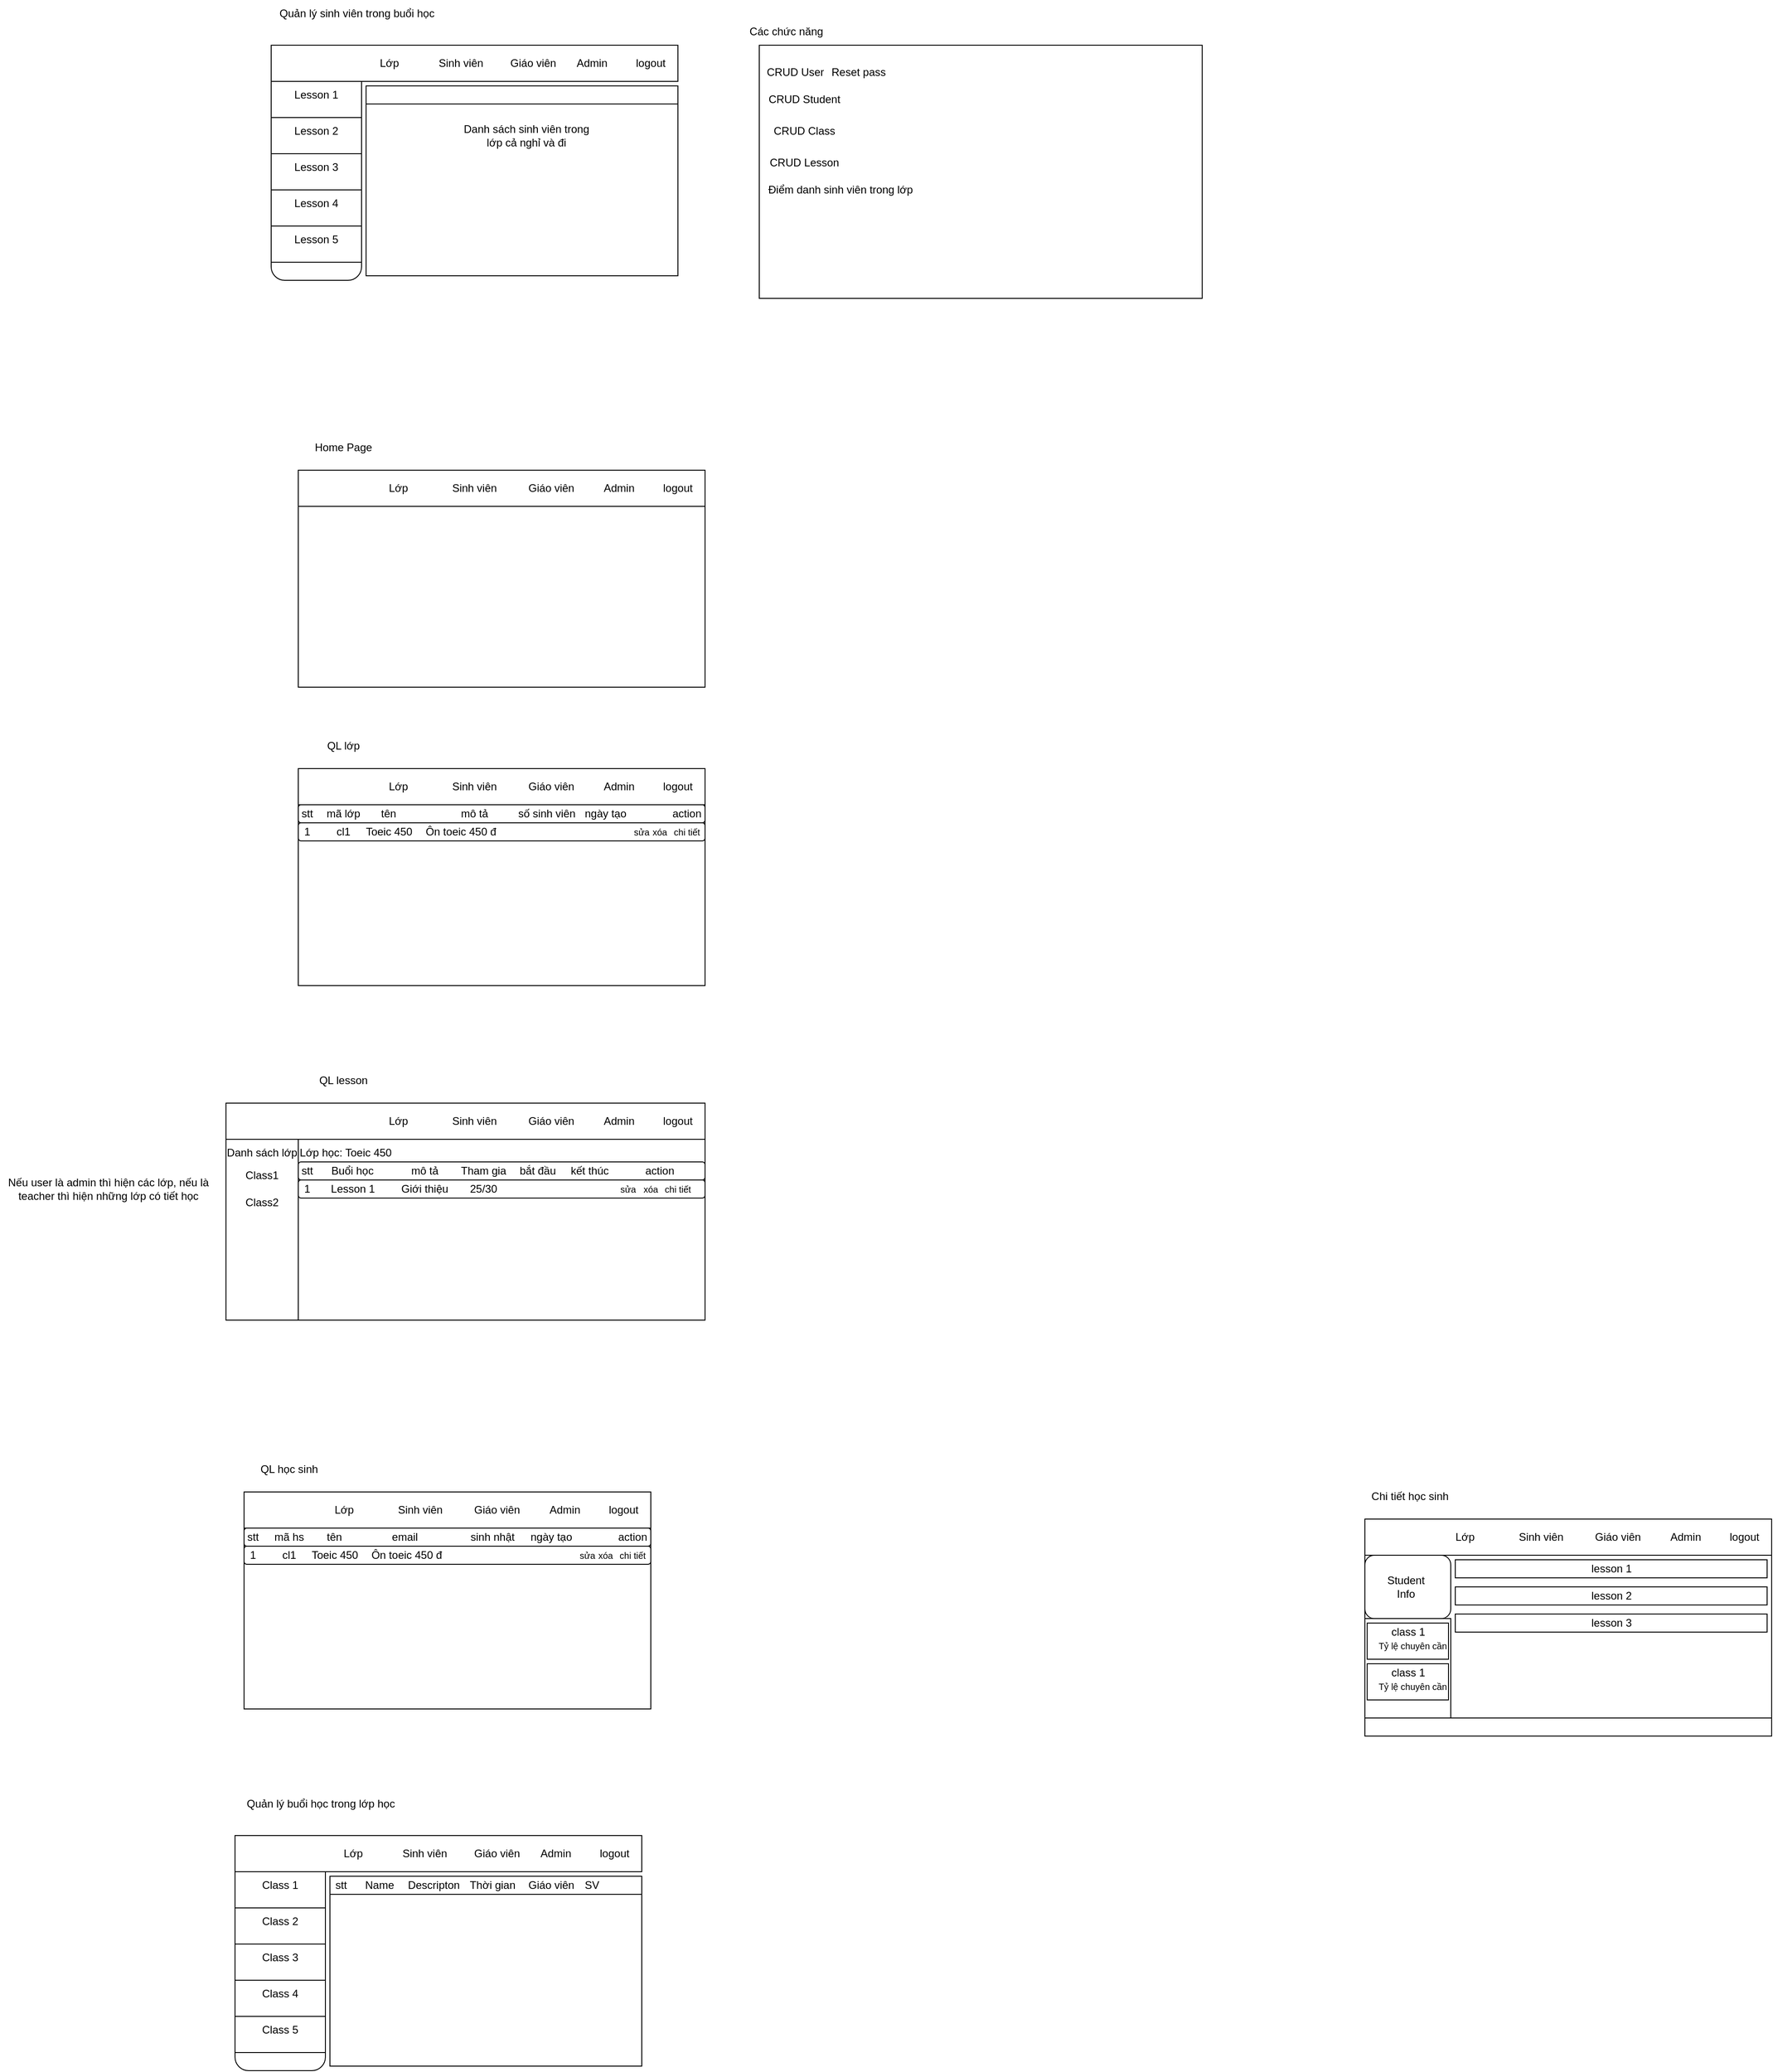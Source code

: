 <mxfile version="22.0.4" type="device">
  <diagram name="Page-1" id="ghZgn5XRrkRaoVNvA-T0">
    <mxGraphModel dx="1970" dy="478" grid="1" gridSize="10" guides="1" tooltips="1" connect="1" arrows="1" fold="1" page="1" pageScale="1" pageWidth="850" pageHeight="1100" math="0" shadow="0">
      <root>
        <mxCell id="0" />
        <mxCell id="1" parent="0" />
        <mxCell id="mz4jA2OTWoElZ2_GqqXK-1" value="" style="rounded=1;whiteSpace=wrap;html=1;" parent="1" vertex="1">
          <mxGeometry x="40" y="120" width="100" height="260" as="geometry" />
        </mxCell>
        <mxCell id="mz4jA2OTWoElZ2_GqqXK-2" value="" style="rounded=0;whiteSpace=wrap;html=1;" parent="1" vertex="1">
          <mxGeometry x="40" y="120" width="450" height="40" as="geometry" />
        </mxCell>
        <mxCell id="mz4jA2OTWoElZ2_GqqXK-4" value="logout" style="text;html=1;strokeColor=none;fillColor=none;align=center;verticalAlign=middle;whiteSpace=wrap;rounded=0;" parent="1" vertex="1">
          <mxGeometry x="430" y="125" width="60" height="30" as="geometry" />
        </mxCell>
        <mxCell id="mz4jA2OTWoElZ2_GqqXK-5" value="Sinh viên" style="text;html=1;strokeColor=none;fillColor=none;align=center;verticalAlign=middle;whiteSpace=wrap;rounded=0;" parent="1" vertex="1">
          <mxGeometry x="220" y="125" width="60" height="30" as="geometry" />
        </mxCell>
        <mxCell id="mz4jA2OTWoElZ2_GqqXK-6" value="Giáo viên" style="text;html=1;strokeColor=none;fillColor=none;align=center;verticalAlign=middle;whiteSpace=wrap;rounded=0;" parent="1" vertex="1">
          <mxGeometry x="300" y="125" width="60" height="30" as="geometry" />
        </mxCell>
        <mxCell id="mz4jA2OTWoElZ2_GqqXK-7" value="Admin" style="text;html=1;strokeColor=none;fillColor=none;align=center;verticalAlign=middle;whiteSpace=wrap;rounded=0;" parent="1" vertex="1">
          <mxGeometry x="365" y="125" width="60" height="30" as="geometry" />
        </mxCell>
        <mxCell id="mz4jA2OTWoElZ2_GqqXK-10" value="Lớp&amp;nbsp;" style="text;html=1;strokeColor=none;fillColor=none;align=center;verticalAlign=middle;whiteSpace=wrap;rounded=0;" parent="1" vertex="1">
          <mxGeometry x="140" y="127.5" width="65" height="25" as="geometry" />
        </mxCell>
        <mxCell id="mz4jA2OTWoElZ2_GqqXK-11" value="" style="rounded=0;whiteSpace=wrap;html=1;" parent="1" vertex="1">
          <mxGeometry x="40" y="160" width="100" height="40" as="geometry" />
        </mxCell>
        <mxCell id="mz4jA2OTWoElZ2_GqqXK-12" value="Lesson 1" style="text;html=1;strokeColor=none;fillColor=none;align=center;verticalAlign=middle;whiteSpace=wrap;rounded=0;" parent="1" vertex="1">
          <mxGeometry x="60" y="160" width="60" height="30" as="geometry" />
        </mxCell>
        <mxCell id="mz4jA2OTWoElZ2_GqqXK-13" value="" style="rounded=0;whiteSpace=wrap;html=1;" parent="1" vertex="1">
          <mxGeometry x="40" y="200" width="100" height="40" as="geometry" />
        </mxCell>
        <mxCell id="mz4jA2OTWoElZ2_GqqXK-14" value="Lesson 2" style="text;html=1;strokeColor=none;fillColor=none;align=center;verticalAlign=middle;whiteSpace=wrap;rounded=0;" parent="1" vertex="1">
          <mxGeometry x="60" y="200" width="60" height="30" as="geometry" />
        </mxCell>
        <mxCell id="mz4jA2OTWoElZ2_GqqXK-15" value="" style="rounded=0;whiteSpace=wrap;html=1;" parent="1" vertex="1">
          <mxGeometry x="40" y="240" width="100" height="40" as="geometry" />
        </mxCell>
        <mxCell id="mz4jA2OTWoElZ2_GqqXK-16" value="Lesson 3" style="text;html=1;strokeColor=none;fillColor=none;align=center;verticalAlign=middle;whiteSpace=wrap;rounded=0;" parent="1" vertex="1">
          <mxGeometry x="60" y="240" width="60" height="30" as="geometry" />
        </mxCell>
        <mxCell id="mz4jA2OTWoElZ2_GqqXK-17" value="" style="rounded=0;whiteSpace=wrap;html=1;" parent="1" vertex="1">
          <mxGeometry x="40" y="280" width="100" height="40" as="geometry" />
        </mxCell>
        <mxCell id="mz4jA2OTWoElZ2_GqqXK-18" value="Lesson 4" style="text;html=1;strokeColor=none;fillColor=none;align=center;verticalAlign=middle;whiteSpace=wrap;rounded=0;" parent="1" vertex="1">
          <mxGeometry x="60" y="280" width="60" height="30" as="geometry" />
        </mxCell>
        <mxCell id="mz4jA2OTWoElZ2_GqqXK-19" value="" style="rounded=0;whiteSpace=wrap;html=1;" parent="1" vertex="1">
          <mxGeometry x="40" y="320" width="100" height="40" as="geometry" />
        </mxCell>
        <mxCell id="mz4jA2OTWoElZ2_GqqXK-20" value="Lesson 5" style="text;html=1;strokeColor=none;fillColor=none;align=center;verticalAlign=middle;whiteSpace=wrap;rounded=0;" parent="1" vertex="1">
          <mxGeometry x="60" y="320" width="60" height="30" as="geometry" />
        </mxCell>
        <mxCell id="mz4jA2OTWoElZ2_GqqXK-22" value="" style="rounded=0;whiteSpace=wrap;html=1;" parent="1" vertex="1">
          <mxGeometry x="70" y="590" width="450" height="40" as="geometry" />
        </mxCell>
        <mxCell id="mz4jA2OTWoElZ2_GqqXK-23" value="logout" style="text;html=1;strokeColor=none;fillColor=none;align=center;verticalAlign=middle;whiteSpace=wrap;rounded=0;" parent="1" vertex="1">
          <mxGeometry x="460" y="595" width="60" height="30" as="geometry" />
        </mxCell>
        <mxCell id="mz4jA2OTWoElZ2_GqqXK-24" value="Sinh viên" style="text;html=1;strokeColor=none;fillColor=none;align=center;verticalAlign=middle;whiteSpace=wrap;rounded=0;" parent="1" vertex="1">
          <mxGeometry x="235" y="595" width="60" height="30" as="geometry" />
        </mxCell>
        <mxCell id="mz4jA2OTWoElZ2_GqqXK-25" value="Giáo viên" style="text;html=1;strokeColor=none;fillColor=none;align=center;verticalAlign=middle;whiteSpace=wrap;rounded=0;" parent="1" vertex="1">
          <mxGeometry x="320" y="595" width="60" height="30" as="geometry" />
        </mxCell>
        <mxCell id="mz4jA2OTWoElZ2_GqqXK-26" value="Admin" style="text;html=1;strokeColor=none;fillColor=none;align=center;verticalAlign=middle;whiteSpace=wrap;rounded=0;" parent="1" vertex="1">
          <mxGeometry x="395" y="595" width="60" height="30" as="geometry" />
        </mxCell>
        <mxCell id="mz4jA2OTWoElZ2_GqqXK-27" value="Lớp&amp;nbsp;" style="text;html=1;strokeColor=none;fillColor=none;align=center;verticalAlign=middle;whiteSpace=wrap;rounded=0;" parent="1" vertex="1">
          <mxGeometry x="150" y="597.5" width="65" height="25" as="geometry" />
        </mxCell>
        <mxCell id="mz4jA2OTWoElZ2_GqqXK-28" value="" style="rounded=0;whiteSpace=wrap;html=1;" parent="1" vertex="1">
          <mxGeometry x="70" y="630" width="450" height="200" as="geometry" />
        </mxCell>
        <mxCell id="mz4jA2OTWoElZ2_GqqXK-38" value="Home Page" style="text;html=1;strokeColor=none;fillColor=none;align=center;verticalAlign=middle;whiteSpace=wrap;rounded=0;" parent="1" vertex="1">
          <mxGeometry x="70" y="550" width="100" height="30" as="geometry" />
        </mxCell>
        <mxCell id="mz4jA2OTWoElZ2_GqqXK-39" value="" style="rounded=0;whiteSpace=wrap;html=1;" parent="1" vertex="1">
          <mxGeometry x="70" y="920" width="450" height="40" as="geometry" />
        </mxCell>
        <mxCell id="mz4jA2OTWoElZ2_GqqXK-40" value="logout" style="text;html=1;strokeColor=none;fillColor=none;align=center;verticalAlign=middle;whiteSpace=wrap;rounded=0;" parent="1" vertex="1">
          <mxGeometry x="460" y="925" width="60" height="30" as="geometry" />
        </mxCell>
        <mxCell id="mz4jA2OTWoElZ2_GqqXK-41" value="Sinh viên" style="text;html=1;strokeColor=none;fillColor=none;align=center;verticalAlign=middle;whiteSpace=wrap;rounded=0;" parent="1" vertex="1">
          <mxGeometry x="235" y="925" width="60" height="30" as="geometry" />
        </mxCell>
        <mxCell id="mz4jA2OTWoElZ2_GqqXK-42" value="Giáo viên" style="text;html=1;strokeColor=none;fillColor=none;align=center;verticalAlign=middle;whiteSpace=wrap;rounded=0;" parent="1" vertex="1">
          <mxGeometry x="320" y="925" width="60" height="30" as="geometry" />
        </mxCell>
        <mxCell id="mz4jA2OTWoElZ2_GqqXK-43" value="Admin" style="text;html=1;strokeColor=none;fillColor=none;align=center;verticalAlign=middle;whiteSpace=wrap;rounded=0;" parent="1" vertex="1">
          <mxGeometry x="395" y="925" width="60" height="30" as="geometry" />
        </mxCell>
        <mxCell id="mz4jA2OTWoElZ2_GqqXK-44" value="Lớp&amp;nbsp;" style="text;html=1;strokeColor=none;fillColor=none;align=center;verticalAlign=middle;whiteSpace=wrap;rounded=0;" parent="1" vertex="1">
          <mxGeometry x="150" y="927.5" width="65" height="25" as="geometry" />
        </mxCell>
        <mxCell id="mz4jA2OTWoElZ2_GqqXK-45" value="" style="rounded=0;whiteSpace=wrap;html=1;" parent="1" vertex="1">
          <mxGeometry x="70" y="960" width="450" height="200" as="geometry" />
        </mxCell>
        <mxCell id="mz4jA2OTWoElZ2_GqqXK-46" value="QL lớp" style="text;html=1;strokeColor=none;fillColor=none;align=center;verticalAlign=middle;whiteSpace=wrap;rounded=0;" parent="1" vertex="1">
          <mxGeometry x="70" y="880" width="100" height="30" as="geometry" />
        </mxCell>
        <mxCell id="mz4jA2OTWoElZ2_GqqXK-47" value="" style="rounded=1;whiteSpace=wrap;html=1;" parent="1" vertex="1">
          <mxGeometry x="70" y="960" width="450" height="20" as="geometry" />
        </mxCell>
        <mxCell id="mz4jA2OTWoElZ2_GqqXK-48" value="stt" style="text;html=1;strokeColor=none;fillColor=none;align=center;verticalAlign=middle;whiteSpace=wrap;rounded=0;" parent="1" vertex="1">
          <mxGeometry x="50" y="955" width="60" height="30" as="geometry" />
        </mxCell>
        <mxCell id="mz4jA2OTWoElZ2_GqqXK-49" value="" style="rounded=1;whiteSpace=wrap;html=1;" parent="1" vertex="1">
          <mxGeometry x="70" y="980" width="450" height="20" as="geometry" />
        </mxCell>
        <mxCell id="mz4jA2OTWoElZ2_GqqXK-50" value="mã lớp" style="text;html=1;strokeColor=none;fillColor=none;align=center;verticalAlign=middle;whiteSpace=wrap;rounded=0;" parent="1" vertex="1">
          <mxGeometry x="90" y="960" width="60" height="20" as="geometry" />
        </mxCell>
        <mxCell id="mz4jA2OTWoElZ2_GqqXK-51" value="tên" style="text;html=1;strokeColor=none;fillColor=none;align=center;verticalAlign=middle;whiteSpace=wrap;rounded=0;" parent="1" vertex="1">
          <mxGeometry x="140" y="960" width="60" height="20" as="geometry" />
        </mxCell>
        <mxCell id="mz4jA2OTWoElZ2_GqqXK-52" value="mô tả" style="text;html=1;strokeColor=none;fillColor=none;align=center;verticalAlign=middle;whiteSpace=wrap;rounded=0;" parent="1" vertex="1">
          <mxGeometry x="235" y="960" width="60" height="20" as="geometry" />
        </mxCell>
        <mxCell id="mz4jA2OTWoElZ2_GqqXK-53" value="số sinh viên" style="text;html=1;strokeColor=none;fillColor=none;align=center;verticalAlign=middle;whiteSpace=wrap;rounded=0;" parent="1" vertex="1">
          <mxGeometry x="310" y="960" width="70" height="20" as="geometry" />
        </mxCell>
        <mxCell id="mz4jA2OTWoElZ2_GqqXK-54" value="ngày tạo" style="text;html=1;strokeColor=none;fillColor=none;align=center;verticalAlign=middle;whiteSpace=wrap;rounded=0;" parent="1" vertex="1">
          <mxGeometry x="380" y="960" width="60" height="20" as="geometry" />
        </mxCell>
        <mxCell id="mz4jA2OTWoElZ2_GqqXK-55" value="action" style="text;html=1;strokeColor=none;fillColor=none;align=center;verticalAlign=middle;whiteSpace=wrap;rounded=0;" parent="1" vertex="1">
          <mxGeometry x="470" y="960" width="60" height="20" as="geometry" />
        </mxCell>
        <mxCell id="mz4jA2OTWoElZ2_GqqXK-56" value="1" style="text;html=1;strokeColor=none;fillColor=none;align=center;verticalAlign=middle;whiteSpace=wrap;rounded=0;" parent="1" vertex="1">
          <mxGeometry x="60" y="980" width="40" height="20" as="geometry" />
        </mxCell>
        <mxCell id="mz4jA2OTWoElZ2_GqqXK-57" value="cl1" style="text;html=1;strokeColor=none;fillColor=none;align=center;verticalAlign=middle;whiteSpace=wrap;rounded=0;" parent="1" vertex="1">
          <mxGeometry x="90" y="975" width="60" height="30" as="geometry" />
        </mxCell>
        <mxCell id="mz4jA2OTWoElZ2_GqqXK-58" value="Toeic 450" style="text;html=1;strokeColor=none;fillColor=none;align=center;verticalAlign=middle;whiteSpace=wrap;rounded=0;" parent="1" vertex="1">
          <mxGeometry x="142.5" y="977.5" width="55" height="25" as="geometry" />
        </mxCell>
        <mxCell id="mz4jA2OTWoElZ2_GqqXK-59" value="Ôn toeic 450 đ" style="text;html=1;strokeColor=none;fillColor=none;align=center;verticalAlign=middle;whiteSpace=wrap;rounded=0;" parent="1" vertex="1">
          <mxGeometry x="170" y="975" width="160" height="30" as="geometry" />
        </mxCell>
        <mxCell id="mz4jA2OTWoElZ2_GqqXK-60" value="&lt;font style=&quot;font-size: 10px;&quot;&gt;sửa&lt;/font&gt;" style="text;html=1;strokeColor=none;fillColor=none;align=center;verticalAlign=middle;whiteSpace=wrap;rounded=0;" parent="1" vertex="1">
          <mxGeometry x="420" y="980" width="60" height="20" as="geometry" />
        </mxCell>
        <mxCell id="mz4jA2OTWoElZ2_GqqXK-63" value="&lt;font style=&quot;font-size: 10px;&quot;&gt;xóa&lt;/font&gt;" style="text;html=1;strokeColor=none;fillColor=none;align=center;verticalAlign=middle;whiteSpace=wrap;rounded=0;" parent="1" vertex="1">
          <mxGeometry x="440" y="980" width="60" height="20" as="geometry" />
        </mxCell>
        <mxCell id="mz4jA2OTWoElZ2_GqqXK-64" value="&lt;font style=&quot;font-size: 10px;&quot;&gt;chi tiết&lt;/font&gt;" style="text;html=1;strokeColor=none;fillColor=none;align=center;verticalAlign=middle;whiteSpace=wrap;rounded=0;" parent="1" vertex="1">
          <mxGeometry x="470" y="980" width="60" height="20" as="geometry" />
        </mxCell>
        <mxCell id="mz4jA2OTWoElZ2_GqqXK-67" value="" style="rounded=0;whiteSpace=wrap;html=1;" parent="1" vertex="1">
          <mxGeometry x="580" y="120" width="490" height="280" as="geometry" />
        </mxCell>
        <mxCell id="mz4jA2OTWoElZ2_GqqXK-68" value="Các chức năng" style="text;html=1;strokeColor=none;fillColor=none;align=center;verticalAlign=middle;whiteSpace=wrap;rounded=0;" parent="1" vertex="1">
          <mxGeometry x="560" y="90" width="100" height="30" as="geometry" />
        </mxCell>
        <mxCell id="mz4jA2OTWoElZ2_GqqXK-69" value="CRUD User" style="text;html=1;strokeColor=none;fillColor=none;align=center;verticalAlign=middle;whiteSpace=wrap;rounded=0;" parent="1" vertex="1">
          <mxGeometry x="570" y="135" width="100" height="30" as="geometry" />
        </mxCell>
        <mxCell id="mz4jA2OTWoElZ2_GqqXK-70" value="Reset pass" style="text;html=1;strokeColor=none;fillColor=none;align=center;verticalAlign=middle;whiteSpace=wrap;rounded=0;" parent="1" vertex="1">
          <mxGeometry x="640" y="135" width="100" height="30" as="geometry" />
        </mxCell>
        <mxCell id="mz4jA2OTWoElZ2_GqqXK-71" value="CRUD Class" style="text;html=1;strokeColor=none;fillColor=none;align=center;verticalAlign=middle;whiteSpace=wrap;rounded=0;" parent="1" vertex="1">
          <mxGeometry x="580" y="200" width="100" height="30" as="geometry" />
        </mxCell>
        <mxCell id="mz4jA2OTWoElZ2_GqqXK-72" value="CRUD Lesson" style="text;html=1;strokeColor=none;fillColor=none;align=center;verticalAlign=middle;whiteSpace=wrap;rounded=0;" parent="1" vertex="1">
          <mxGeometry x="580" y="235" width="100" height="30" as="geometry" />
        </mxCell>
        <mxCell id="mz4jA2OTWoElZ2_GqqXK-73" value="CRUD Student" style="text;html=1;strokeColor=none;fillColor=none;align=center;verticalAlign=middle;whiteSpace=wrap;rounded=0;" parent="1" vertex="1">
          <mxGeometry x="580" y="165" width="100" height="30" as="geometry" />
        </mxCell>
        <mxCell id="mz4jA2OTWoElZ2_GqqXK-74" value="Điểm danh sinh viên trong lớp" style="text;html=1;strokeColor=none;fillColor=none;align=center;verticalAlign=middle;whiteSpace=wrap;rounded=0;" parent="1" vertex="1">
          <mxGeometry x="580" y="265" width="180" height="30" as="geometry" />
        </mxCell>
        <mxCell id="mz4jA2OTWoElZ2_GqqXK-76" value="" style="rounded=0;whiteSpace=wrap;html=1;" parent="1" vertex="1">
          <mxGeometry x="-10" y="1290" width="530" height="40" as="geometry" />
        </mxCell>
        <mxCell id="mz4jA2OTWoElZ2_GqqXK-77" value="logout" style="text;html=1;strokeColor=none;fillColor=none;align=center;verticalAlign=middle;whiteSpace=wrap;rounded=0;" parent="1" vertex="1">
          <mxGeometry x="460" y="1295" width="60" height="30" as="geometry" />
        </mxCell>
        <mxCell id="mz4jA2OTWoElZ2_GqqXK-78" value="Sinh viên" style="text;html=1;strokeColor=none;fillColor=none;align=center;verticalAlign=middle;whiteSpace=wrap;rounded=0;" parent="1" vertex="1">
          <mxGeometry x="235" y="1295" width="60" height="30" as="geometry" />
        </mxCell>
        <mxCell id="mz4jA2OTWoElZ2_GqqXK-79" value="Giáo viên" style="text;html=1;strokeColor=none;fillColor=none;align=center;verticalAlign=middle;whiteSpace=wrap;rounded=0;" parent="1" vertex="1">
          <mxGeometry x="320" y="1295" width="60" height="30" as="geometry" />
        </mxCell>
        <mxCell id="mz4jA2OTWoElZ2_GqqXK-80" value="Admin" style="text;html=1;strokeColor=none;fillColor=none;align=center;verticalAlign=middle;whiteSpace=wrap;rounded=0;" parent="1" vertex="1">
          <mxGeometry x="395" y="1295" width="60" height="30" as="geometry" />
        </mxCell>
        <mxCell id="mz4jA2OTWoElZ2_GqqXK-81" value="Lớp&amp;nbsp;" style="text;html=1;strokeColor=none;fillColor=none;align=center;verticalAlign=middle;whiteSpace=wrap;rounded=0;" parent="1" vertex="1">
          <mxGeometry x="150" y="1297.5" width="65" height="25" as="geometry" />
        </mxCell>
        <mxCell id="mz4jA2OTWoElZ2_GqqXK-82" value="" style="rounded=0;whiteSpace=wrap;html=1;" parent="1" vertex="1">
          <mxGeometry x="70" y="1330" width="450" height="200" as="geometry" />
        </mxCell>
        <mxCell id="mz4jA2OTWoElZ2_GqqXK-83" value="QL lesson" style="text;html=1;strokeColor=none;fillColor=none;align=center;verticalAlign=middle;whiteSpace=wrap;rounded=0;" parent="1" vertex="1">
          <mxGeometry x="70" y="1250" width="100" height="30" as="geometry" />
        </mxCell>
        <mxCell id="mz4jA2OTWoElZ2_GqqXK-84" value="" style="rounded=1;whiteSpace=wrap;html=1;" parent="1" vertex="1">
          <mxGeometry x="70" y="1355" width="450" height="20" as="geometry" />
        </mxCell>
        <mxCell id="mz4jA2OTWoElZ2_GqqXK-85" value="stt" style="text;html=1;strokeColor=none;fillColor=none;align=center;verticalAlign=middle;whiteSpace=wrap;rounded=0;" parent="1" vertex="1">
          <mxGeometry x="50" y="1350" width="60" height="30" as="geometry" />
        </mxCell>
        <mxCell id="mz4jA2OTWoElZ2_GqqXK-86" value="" style="rounded=1;whiteSpace=wrap;html=1;" parent="1" vertex="1">
          <mxGeometry x="70" y="1375" width="450" height="20" as="geometry" />
        </mxCell>
        <mxCell id="mz4jA2OTWoElZ2_GqqXK-88" value="Buổi học" style="text;html=1;strokeColor=none;fillColor=none;align=center;verticalAlign=middle;whiteSpace=wrap;rounded=0;" parent="1" vertex="1">
          <mxGeometry x="100" y="1355" width="60" height="20" as="geometry" />
        </mxCell>
        <mxCell id="mz4jA2OTWoElZ2_GqqXK-89" value="mô tả" style="text;html=1;strokeColor=none;fillColor=none;align=center;verticalAlign=middle;whiteSpace=wrap;rounded=0;" parent="1" vertex="1">
          <mxGeometry x="180" y="1355" width="60" height="20" as="geometry" />
        </mxCell>
        <mxCell id="mz4jA2OTWoElZ2_GqqXK-90" value="Tham gia" style="text;html=1;strokeColor=none;fillColor=none;align=center;verticalAlign=middle;whiteSpace=wrap;rounded=0;" parent="1" vertex="1">
          <mxGeometry x="240" y="1355" width="70" height="20" as="geometry" />
        </mxCell>
        <mxCell id="mz4jA2OTWoElZ2_GqqXK-91" value="bắt đầu" style="text;html=1;strokeColor=none;fillColor=none;align=center;verticalAlign=middle;whiteSpace=wrap;rounded=0;" parent="1" vertex="1">
          <mxGeometry x="305" y="1355" width="60" height="20" as="geometry" />
        </mxCell>
        <mxCell id="mz4jA2OTWoElZ2_GqqXK-92" value="action" style="text;html=1;strokeColor=none;fillColor=none;align=center;verticalAlign=middle;whiteSpace=wrap;rounded=0;" parent="1" vertex="1">
          <mxGeometry x="440" y="1355" width="60" height="20" as="geometry" />
        </mxCell>
        <mxCell id="mz4jA2OTWoElZ2_GqqXK-93" value="1" style="text;html=1;strokeColor=none;fillColor=none;align=center;verticalAlign=middle;whiteSpace=wrap;rounded=0;" parent="1" vertex="1">
          <mxGeometry x="60" y="1375" width="40" height="20" as="geometry" />
        </mxCell>
        <mxCell id="mz4jA2OTWoElZ2_GqqXK-95" value="Lesson 1" style="text;html=1;strokeColor=none;fillColor=none;align=center;verticalAlign=middle;whiteSpace=wrap;rounded=0;" parent="1" vertex="1">
          <mxGeometry x="102.5" y="1372.5" width="55" height="25" as="geometry" />
        </mxCell>
        <mxCell id="mz4jA2OTWoElZ2_GqqXK-96" value="Giới thiệu" style="text;html=1;strokeColor=none;fillColor=none;align=center;verticalAlign=middle;whiteSpace=wrap;rounded=0;" parent="1" vertex="1">
          <mxGeometry x="130" y="1370" width="160" height="30" as="geometry" />
        </mxCell>
        <mxCell id="mz4jA2OTWoElZ2_GqqXK-97" value="&lt;font style=&quot;font-size: 10px;&quot;&gt;sửa&lt;/font&gt;" style="text;html=1;strokeColor=none;fillColor=none;align=center;verticalAlign=middle;whiteSpace=wrap;rounded=0;" parent="1" vertex="1">
          <mxGeometry x="420" y="1375" width="30" height="20" as="geometry" />
        </mxCell>
        <mxCell id="mz4jA2OTWoElZ2_GqqXK-98" value="&lt;font style=&quot;font-size: 10px;&quot;&gt;xóa&lt;/font&gt;" style="text;html=1;strokeColor=none;fillColor=none;align=center;verticalAlign=middle;whiteSpace=wrap;rounded=0;" parent="1" vertex="1">
          <mxGeometry x="450" y="1375" width="20" height="20" as="geometry" />
        </mxCell>
        <mxCell id="mz4jA2OTWoElZ2_GqqXK-99" value="&lt;font style=&quot;font-size: 10px;&quot;&gt;chi tiết&lt;/font&gt;" style="text;html=1;strokeColor=none;fillColor=none;align=center;verticalAlign=middle;whiteSpace=wrap;rounded=0;" parent="1" vertex="1">
          <mxGeometry x="470" y="1375" width="40" height="20" as="geometry" />
        </mxCell>
        <mxCell id="mz4jA2OTWoElZ2_GqqXK-100" value="Lớp học: Toeic 450" style="text;html=1;strokeColor=none;fillColor=none;align=center;verticalAlign=middle;whiteSpace=wrap;rounded=0;" parent="1" vertex="1">
          <mxGeometry x="70" y="1330" width="105" height="30" as="geometry" />
        </mxCell>
        <mxCell id="mz4jA2OTWoElZ2_GqqXK-101" value="25/30" style="text;html=1;strokeColor=none;fillColor=none;align=center;verticalAlign=middle;whiteSpace=wrap;rounded=0;" parent="1" vertex="1">
          <mxGeometry x="245" y="1370" width="60" height="30" as="geometry" />
        </mxCell>
        <mxCell id="mz4jA2OTWoElZ2_GqqXK-102" value="kết thúc" style="text;html=1;strokeColor=none;fillColor=none;align=center;verticalAlign=middle;whiteSpace=wrap;rounded=0;" parent="1" vertex="1">
          <mxGeometry x="370" y="1355" width="45" height="20" as="geometry" />
        </mxCell>
        <mxCell id="mz4jA2OTWoElZ2_GqqXK-104" value="" style="rounded=0;whiteSpace=wrap;html=1;" parent="1" vertex="1">
          <mxGeometry x="-10" y="1330" width="80" height="200" as="geometry" />
        </mxCell>
        <mxCell id="mz4jA2OTWoElZ2_GqqXK-105" value="Danh sách lớp" style="text;html=1;strokeColor=none;fillColor=none;align=center;verticalAlign=middle;whiteSpace=wrap;rounded=0;" parent="1" vertex="1">
          <mxGeometry x="-10" y="1330" width="80" height="30" as="geometry" />
        </mxCell>
        <mxCell id="mz4jA2OTWoElZ2_GqqXK-106" value="Nếu user là admin thì hiện các lớp, nếu là teacher thì hiện những lớp có tiết học" style="text;html=1;strokeColor=none;fillColor=none;align=center;verticalAlign=middle;whiteSpace=wrap;rounded=0;" parent="1" vertex="1">
          <mxGeometry x="-260" y="1305" width="240" height="160" as="geometry" />
        </mxCell>
        <mxCell id="mz4jA2OTWoElZ2_GqqXK-107" value="Class1" style="text;html=1;strokeColor=none;fillColor=none;align=center;verticalAlign=middle;whiteSpace=wrap;rounded=0;" parent="1" vertex="1">
          <mxGeometry y="1355" width="60" height="30" as="geometry" />
        </mxCell>
        <mxCell id="mz4jA2OTWoElZ2_GqqXK-108" value="Class2" style="text;html=1;strokeColor=none;fillColor=none;align=center;verticalAlign=middle;whiteSpace=wrap;rounded=0;" parent="1" vertex="1">
          <mxGeometry y="1385" width="60" height="30" as="geometry" />
        </mxCell>
        <mxCell id="mz4jA2OTWoElZ2_GqqXK-110" value="" style="rounded=0;whiteSpace=wrap;html=1;" parent="1" vertex="1">
          <mxGeometry x="10" y="1720" width="450" height="40" as="geometry" />
        </mxCell>
        <mxCell id="mz4jA2OTWoElZ2_GqqXK-111" value="logout" style="text;html=1;strokeColor=none;fillColor=none;align=center;verticalAlign=middle;whiteSpace=wrap;rounded=0;" parent="1" vertex="1">
          <mxGeometry x="400" y="1725" width="60" height="30" as="geometry" />
        </mxCell>
        <mxCell id="mz4jA2OTWoElZ2_GqqXK-112" value="Sinh viên" style="text;html=1;strokeColor=none;fillColor=none;align=center;verticalAlign=middle;whiteSpace=wrap;rounded=0;" parent="1" vertex="1">
          <mxGeometry x="175" y="1725" width="60" height="30" as="geometry" />
        </mxCell>
        <mxCell id="mz4jA2OTWoElZ2_GqqXK-113" value="Giáo viên" style="text;html=1;strokeColor=none;fillColor=none;align=center;verticalAlign=middle;whiteSpace=wrap;rounded=0;" parent="1" vertex="1">
          <mxGeometry x="260" y="1725" width="60" height="30" as="geometry" />
        </mxCell>
        <mxCell id="mz4jA2OTWoElZ2_GqqXK-114" value="Admin" style="text;html=1;strokeColor=none;fillColor=none;align=center;verticalAlign=middle;whiteSpace=wrap;rounded=0;" parent="1" vertex="1">
          <mxGeometry x="335" y="1725" width="60" height="30" as="geometry" />
        </mxCell>
        <mxCell id="mz4jA2OTWoElZ2_GqqXK-115" value="Lớp&amp;nbsp;" style="text;html=1;strokeColor=none;fillColor=none;align=center;verticalAlign=middle;whiteSpace=wrap;rounded=0;" parent="1" vertex="1">
          <mxGeometry x="90" y="1727.5" width="65" height="25" as="geometry" />
        </mxCell>
        <mxCell id="mz4jA2OTWoElZ2_GqqXK-116" value="" style="rounded=0;whiteSpace=wrap;html=1;" parent="1" vertex="1">
          <mxGeometry x="10" y="1760" width="450" height="200" as="geometry" />
        </mxCell>
        <mxCell id="mz4jA2OTWoElZ2_GqqXK-117" value="QL học sinh" style="text;html=1;strokeColor=none;fillColor=none;align=center;verticalAlign=middle;whiteSpace=wrap;rounded=0;" parent="1" vertex="1">
          <mxGeometry x="10" y="1680" width="100" height="30" as="geometry" />
        </mxCell>
        <mxCell id="mz4jA2OTWoElZ2_GqqXK-118" value="" style="rounded=1;whiteSpace=wrap;html=1;" parent="1" vertex="1">
          <mxGeometry x="10" y="1760" width="450" height="20" as="geometry" />
        </mxCell>
        <mxCell id="mz4jA2OTWoElZ2_GqqXK-119" value="stt" style="text;html=1;strokeColor=none;fillColor=none;align=center;verticalAlign=middle;whiteSpace=wrap;rounded=0;" parent="1" vertex="1">
          <mxGeometry x="-10" y="1755" width="60" height="30" as="geometry" />
        </mxCell>
        <mxCell id="mz4jA2OTWoElZ2_GqqXK-120" value="" style="rounded=1;whiteSpace=wrap;html=1;" parent="1" vertex="1">
          <mxGeometry x="10" y="1780" width="450" height="20" as="geometry" />
        </mxCell>
        <mxCell id="mz4jA2OTWoElZ2_GqqXK-121" value="mã hs" style="text;html=1;strokeColor=none;fillColor=none;align=center;verticalAlign=middle;whiteSpace=wrap;rounded=0;" parent="1" vertex="1">
          <mxGeometry x="30" y="1760" width="60" height="20" as="geometry" />
        </mxCell>
        <mxCell id="mz4jA2OTWoElZ2_GqqXK-122" value="tên" style="text;html=1;strokeColor=none;fillColor=none;align=center;verticalAlign=middle;whiteSpace=wrap;rounded=0;" parent="1" vertex="1">
          <mxGeometry x="80" y="1760" width="60" height="20" as="geometry" />
        </mxCell>
        <mxCell id="mz4jA2OTWoElZ2_GqqXK-123" value="email" style="text;html=1;strokeColor=none;fillColor=none;align=center;verticalAlign=middle;whiteSpace=wrap;rounded=0;" parent="1" vertex="1">
          <mxGeometry x="157.5" y="1760" width="60" height="20" as="geometry" />
        </mxCell>
        <mxCell id="mz4jA2OTWoElZ2_GqqXK-124" value="sinh nhật" style="text;html=1;strokeColor=none;fillColor=none;align=center;verticalAlign=middle;whiteSpace=wrap;rounded=0;" parent="1" vertex="1">
          <mxGeometry x="250" y="1760" width="70" height="20" as="geometry" />
        </mxCell>
        <mxCell id="mz4jA2OTWoElZ2_GqqXK-125" value="ngày tạo" style="text;html=1;strokeColor=none;fillColor=none;align=center;verticalAlign=middle;whiteSpace=wrap;rounded=0;" parent="1" vertex="1">
          <mxGeometry x="320" y="1760" width="60" height="20" as="geometry" />
        </mxCell>
        <mxCell id="mz4jA2OTWoElZ2_GqqXK-126" value="action" style="text;html=1;strokeColor=none;fillColor=none;align=center;verticalAlign=middle;whiteSpace=wrap;rounded=0;" parent="1" vertex="1">
          <mxGeometry x="410" y="1760" width="60" height="20" as="geometry" />
        </mxCell>
        <mxCell id="mz4jA2OTWoElZ2_GqqXK-127" value="1" style="text;html=1;strokeColor=none;fillColor=none;align=center;verticalAlign=middle;whiteSpace=wrap;rounded=0;" parent="1" vertex="1">
          <mxGeometry y="1780" width="40" height="20" as="geometry" />
        </mxCell>
        <mxCell id="mz4jA2OTWoElZ2_GqqXK-128" value="cl1" style="text;html=1;strokeColor=none;fillColor=none;align=center;verticalAlign=middle;whiteSpace=wrap;rounded=0;" parent="1" vertex="1">
          <mxGeometry x="30" y="1775" width="60" height="30" as="geometry" />
        </mxCell>
        <mxCell id="mz4jA2OTWoElZ2_GqqXK-129" value="Toeic 450" style="text;html=1;strokeColor=none;fillColor=none;align=center;verticalAlign=middle;whiteSpace=wrap;rounded=0;" parent="1" vertex="1">
          <mxGeometry x="82.5" y="1777.5" width="55" height="25" as="geometry" />
        </mxCell>
        <mxCell id="mz4jA2OTWoElZ2_GqqXK-130" value="Ôn toeic 450 đ" style="text;html=1;strokeColor=none;fillColor=none;align=center;verticalAlign=middle;whiteSpace=wrap;rounded=0;" parent="1" vertex="1">
          <mxGeometry x="110" y="1775" width="160" height="30" as="geometry" />
        </mxCell>
        <mxCell id="mz4jA2OTWoElZ2_GqqXK-131" value="&lt;font style=&quot;font-size: 10px;&quot;&gt;sửa&lt;/font&gt;" style="text;html=1;strokeColor=none;fillColor=none;align=center;verticalAlign=middle;whiteSpace=wrap;rounded=0;" parent="1" vertex="1">
          <mxGeometry x="360" y="1780" width="60" height="20" as="geometry" />
        </mxCell>
        <mxCell id="mz4jA2OTWoElZ2_GqqXK-132" value="&lt;font style=&quot;font-size: 10px;&quot;&gt;xóa&lt;/font&gt;" style="text;html=1;strokeColor=none;fillColor=none;align=center;verticalAlign=middle;whiteSpace=wrap;rounded=0;" parent="1" vertex="1">
          <mxGeometry x="380" y="1780" width="60" height="20" as="geometry" />
        </mxCell>
        <mxCell id="mz4jA2OTWoElZ2_GqqXK-133" value="&lt;font style=&quot;font-size: 10px;&quot;&gt;chi tiết&lt;/font&gt;" style="text;html=1;strokeColor=none;fillColor=none;align=center;verticalAlign=middle;whiteSpace=wrap;rounded=0;" parent="1" vertex="1">
          <mxGeometry x="410" y="1780" width="60" height="20" as="geometry" />
        </mxCell>
        <mxCell id="3W-XI9LaoO7kuejRb-53-2" value="" style="rounded=0;whiteSpace=wrap;html=1;" parent="1" vertex="1">
          <mxGeometry x="1250" y="1750" width="450" height="40" as="geometry" />
        </mxCell>
        <mxCell id="3W-XI9LaoO7kuejRb-53-3" value="logout" style="text;html=1;strokeColor=none;fillColor=none;align=center;verticalAlign=middle;whiteSpace=wrap;rounded=0;" parent="1" vertex="1">
          <mxGeometry x="1640" y="1755" width="60" height="30" as="geometry" />
        </mxCell>
        <mxCell id="3W-XI9LaoO7kuejRb-53-4" value="Sinh viên" style="text;html=1;strokeColor=none;fillColor=none;align=center;verticalAlign=middle;whiteSpace=wrap;rounded=0;" parent="1" vertex="1">
          <mxGeometry x="1415" y="1755" width="60" height="30" as="geometry" />
        </mxCell>
        <mxCell id="3W-XI9LaoO7kuejRb-53-5" value="Giáo viên" style="text;html=1;strokeColor=none;fillColor=none;align=center;verticalAlign=middle;whiteSpace=wrap;rounded=0;" parent="1" vertex="1">
          <mxGeometry x="1500" y="1755" width="60" height="30" as="geometry" />
        </mxCell>
        <mxCell id="3W-XI9LaoO7kuejRb-53-6" value="Admin" style="text;html=1;strokeColor=none;fillColor=none;align=center;verticalAlign=middle;whiteSpace=wrap;rounded=0;" parent="1" vertex="1">
          <mxGeometry x="1575" y="1755" width="60" height="30" as="geometry" />
        </mxCell>
        <mxCell id="3W-XI9LaoO7kuejRb-53-7" value="Lớp&amp;nbsp;" style="text;html=1;strokeColor=none;fillColor=none;align=center;verticalAlign=middle;whiteSpace=wrap;rounded=0;" parent="1" vertex="1">
          <mxGeometry x="1330" y="1757.5" width="65" height="25" as="geometry" />
        </mxCell>
        <mxCell id="3W-XI9LaoO7kuejRb-53-8" value="" style="rounded=0;whiteSpace=wrap;html=1;" parent="1" vertex="1">
          <mxGeometry x="1250" y="1790" width="450" height="200" as="geometry" />
        </mxCell>
        <mxCell id="3W-XI9LaoO7kuejRb-53-9" value="Chi tiết học sinh" style="text;html=1;strokeColor=none;fillColor=none;align=center;verticalAlign=middle;whiteSpace=wrap;rounded=0;" parent="1" vertex="1">
          <mxGeometry x="1250" y="1710" width="100" height="30" as="geometry" />
        </mxCell>
        <mxCell id="3W-XI9LaoO7kuejRb-53-10" value="" style="rounded=1;whiteSpace=wrap;html=1;" parent="1" vertex="1">
          <mxGeometry x="1250" y="1790" width="95" height="70" as="geometry" />
        </mxCell>
        <mxCell id="3W-XI9LaoO7kuejRb-53-26" value="" style="rounded=0;whiteSpace=wrap;html=1;" parent="1" vertex="1">
          <mxGeometry x="1250" y="1970" width="450" height="20" as="geometry" />
        </mxCell>
        <mxCell id="3W-XI9LaoO7kuejRb-53-27" value="Student&lt;br&gt;Info" style="text;html=1;strokeColor=none;fillColor=none;align=center;verticalAlign=middle;whiteSpace=wrap;rounded=0;" parent="1" vertex="1">
          <mxGeometry x="1258.75" y="1810" width="72.5" height="30" as="geometry" />
        </mxCell>
        <mxCell id="3W-XI9LaoO7kuejRb-53-28" value="" style="rounded=0;whiteSpace=wrap;html=1;" parent="1" vertex="1">
          <mxGeometry x="1250" y="1860" width="95" height="110" as="geometry" />
        </mxCell>
        <mxCell id="3W-XI9LaoO7kuejRb-53-33" value="" style="rounded=0;whiteSpace=wrap;html=1;" parent="1" vertex="1">
          <mxGeometry x="1350" y="1825" width="345" height="20" as="geometry" />
        </mxCell>
        <mxCell id="3W-XI9LaoO7kuejRb-53-34" value="lesson 2" style="text;html=1;strokeColor=none;fillColor=none;align=center;verticalAlign=middle;whiteSpace=wrap;rounded=0;" parent="1" vertex="1">
          <mxGeometry x="1492.5" y="1820" width="60" height="30" as="geometry" />
        </mxCell>
        <mxCell id="3W-XI9LaoO7kuejRb-53-40" value="" style="rounded=0;whiteSpace=wrap;html=1;" parent="1" vertex="1">
          <mxGeometry x="1350" y="1795" width="345" height="20" as="geometry" />
        </mxCell>
        <mxCell id="3W-XI9LaoO7kuejRb-53-41" value="lesson 1" style="text;html=1;strokeColor=none;fillColor=none;align=center;verticalAlign=middle;whiteSpace=wrap;rounded=0;" parent="1" vertex="1">
          <mxGeometry x="1492.5" y="1790" width="60" height="30" as="geometry" />
        </mxCell>
        <mxCell id="3W-XI9LaoO7kuejRb-53-42" value="" style="rounded=0;whiteSpace=wrap;html=1;" parent="1" vertex="1">
          <mxGeometry x="1350" y="1855" width="345" height="20" as="geometry" />
        </mxCell>
        <mxCell id="3W-XI9LaoO7kuejRb-53-43" value="lesson 3" style="text;html=1;strokeColor=none;fillColor=none;align=center;verticalAlign=middle;whiteSpace=wrap;rounded=0;" parent="1" vertex="1">
          <mxGeometry x="1492.5" y="1850" width="60" height="30" as="geometry" />
        </mxCell>
        <mxCell id="3W-XI9LaoO7kuejRb-53-48" value="" style="rounded=0;whiteSpace=wrap;html=1;" parent="1" vertex="1">
          <mxGeometry x="1252.5" y="1865" width="90" height="40" as="geometry" />
        </mxCell>
        <mxCell id="3W-XI9LaoO7kuejRb-53-49" value="class 1" style="text;html=1;strokeColor=none;fillColor=none;align=center;verticalAlign=middle;whiteSpace=wrap;rounded=0;" parent="1" vertex="1">
          <mxGeometry x="1267.5" y="1860" width="60" height="30" as="geometry" />
        </mxCell>
        <mxCell id="3W-XI9LaoO7kuejRb-53-50" value="&lt;font style=&quot;font-size: 10px;&quot;&gt;Tỷ lệ chuyên cần&lt;/font&gt;" style="text;html=1;strokeColor=none;fillColor=none;align=center;verticalAlign=middle;whiteSpace=wrap;rounded=0;" parent="1" vertex="1">
          <mxGeometry x="1257.5" y="1875" width="90" height="30" as="geometry" />
        </mxCell>
        <mxCell id="3W-XI9LaoO7kuejRb-53-51" value="" style="rounded=0;whiteSpace=wrap;html=1;" parent="1" vertex="1">
          <mxGeometry x="1252.5" y="1910" width="90" height="40" as="geometry" />
        </mxCell>
        <mxCell id="3W-XI9LaoO7kuejRb-53-52" value="class 1" style="text;html=1;strokeColor=none;fillColor=none;align=center;verticalAlign=middle;whiteSpace=wrap;rounded=0;" parent="1" vertex="1">
          <mxGeometry x="1267.5" y="1905" width="60" height="30" as="geometry" />
        </mxCell>
        <mxCell id="3W-XI9LaoO7kuejRb-53-53" value="&lt;font style=&quot;font-size: 10px;&quot;&gt;Tỷ lệ chuyên cần&lt;/font&gt;" style="text;html=1;strokeColor=none;fillColor=none;align=center;verticalAlign=middle;whiteSpace=wrap;rounded=0;" parent="1" vertex="1">
          <mxGeometry x="1257.5" y="1920" width="90" height="30" as="geometry" />
        </mxCell>
        <mxCell id="MaofFpzFmyFyFh-GZcEy-2" value="" style="rounded=0;whiteSpace=wrap;html=1;" vertex="1" parent="1">
          <mxGeometry x="145" y="165" width="345" height="20" as="geometry" />
        </mxCell>
        <mxCell id="MaofFpzFmyFyFh-GZcEy-3" value="" style="rounded=0;whiteSpace=wrap;html=1;" vertex="1" parent="1">
          <mxGeometry x="145" y="185" width="345" height="190" as="geometry" />
        </mxCell>
        <mxCell id="MaofFpzFmyFyFh-GZcEy-6" value="Quản lý sinh viên trong buổi học" style="text;html=1;strokeColor=none;fillColor=none;align=center;verticalAlign=middle;whiteSpace=wrap;rounded=0;" vertex="1" parent="1">
          <mxGeometry x="40" y="70" width="190" height="30" as="geometry" />
        </mxCell>
        <mxCell id="MaofFpzFmyFyFh-GZcEy-7" value="Danh sách sinh viên trong lớp cả nghỉ và đi" style="text;html=1;strokeColor=none;fillColor=none;align=center;verticalAlign=middle;whiteSpace=wrap;rounded=0;" vertex="1" parent="1">
          <mxGeometry x="245" y="205" width="155" height="30" as="geometry" />
        </mxCell>
        <mxCell id="MaofFpzFmyFyFh-GZcEy-8" value="" style="rounded=1;whiteSpace=wrap;html=1;" vertex="1" parent="1">
          <mxGeometry y="2100" width="100" height="260" as="geometry" />
        </mxCell>
        <mxCell id="MaofFpzFmyFyFh-GZcEy-9" value="" style="rounded=0;whiteSpace=wrap;html=1;" vertex="1" parent="1">
          <mxGeometry y="2100" width="450" height="40" as="geometry" />
        </mxCell>
        <mxCell id="MaofFpzFmyFyFh-GZcEy-10" value="logout" style="text;html=1;strokeColor=none;fillColor=none;align=center;verticalAlign=middle;whiteSpace=wrap;rounded=0;" vertex="1" parent="1">
          <mxGeometry x="390" y="2105" width="60" height="30" as="geometry" />
        </mxCell>
        <mxCell id="MaofFpzFmyFyFh-GZcEy-11" value="Sinh viên" style="text;html=1;strokeColor=none;fillColor=none;align=center;verticalAlign=middle;whiteSpace=wrap;rounded=0;" vertex="1" parent="1">
          <mxGeometry x="180" y="2105" width="60" height="30" as="geometry" />
        </mxCell>
        <mxCell id="MaofFpzFmyFyFh-GZcEy-12" value="Giáo viên" style="text;html=1;strokeColor=none;fillColor=none;align=center;verticalAlign=middle;whiteSpace=wrap;rounded=0;" vertex="1" parent="1">
          <mxGeometry x="260" y="2105" width="60" height="30" as="geometry" />
        </mxCell>
        <mxCell id="MaofFpzFmyFyFh-GZcEy-13" value="Admin" style="text;html=1;strokeColor=none;fillColor=none;align=center;verticalAlign=middle;whiteSpace=wrap;rounded=0;" vertex="1" parent="1">
          <mxGeometry x="325" y="2105" width="60" height="30" as="geometry" />
        </mxCell>
        <mxCell id="MaofFpzFmyFyFh-GZcEy-14" value="Lớp&amp;nbsp;" style="text;html=1;strokeColor=none;fillColor=none;align=center;verticalAlign=middle;whiteSpace=wrap;rounded=0;" vertex="1" parent="1">
          <mxGeometry x="100" y="2107.5" width="65" height="25" as="geometry" />
        </mxCell>
        <mxCell id="MaofFpzFmyFyFh-GZcEy-15" value="" style="rounded=0;whiteSpace=wrap;html=1;" vertex="1" parent="1">
          <mxGeometry y="2140" width="100" height="40" as="geometry" />
        </mxCell>
        <mxCell id="MaofFpzFmyFyFh-GZcEy-16" value="Class 1" style="text;html=1;strokeColor=none;fillColor=none;align=center;verticalAlign=middle;whiteSpace=wrap;rounded=0;" vertex="1" parent="1">
          <mxGeometry x="20" y="2140" width="60" height="30" as="geometry" />
        </mxCell>
        <mxCell id="MaofFpzFmyFyFh-GZcEy-17" value="" style="rounded=0;whiteSpace=wrap;html=1;" vertex="1" parent="1">
          <mxGeometry y="2180" width="100" height="40" as="geometry" />
        </mxCell>
        <mxCell id="MaofFpzFmyFyFh-GZcEy-19" value="" style="rounded=0;whiteSpace=wrap;html=1;" vertex="1" parent="1">
          <mxGeometry y="2220" width="100" height="40" as="geometry" />
        </mxCell>
        <mxCell id="MaofFpzFmyFyFh-GZcEy-21" value="" style="rounded=0;whiteSpace=wrap;html=1;" vertex="1" parent="1">
          <mxGeometry y="2260" width="100" height="40" as="geometry" />
        </mxCell>
        <mxCell id="MaofFpzFmyFyFh-GZcEy-23" value="" style="rounded=0;whiteSpace=wrap;html=1;" vertex="1" parent="1">
          <mxGeometry y="2300" width="100" height="40" as="geometry" />
        </mxCell>
        <mxCell id="MaofFpzFmyFyFh-GZcEy-25" value="" style="rounded=0;whiteSpace=wrap;html=1;" vertex="1" parent="1">
          <mxGeometry x="105" y="2145" width="345" height="20" as="geometry" />
        </mxCell>
        <mxCell id="MaofFpzFmyFyFh-GZcEy-26" value="" style="rounded=0;whiteSpace=wrap;html=1;" vertex="1" parent="1">
          <mxGeometry x="105" y="2165" width="345" height="190" as="geometry" />
        </mxCell>
        <mxCell id="MaofFpzFmyFyFh-GZcEy-27" value="Quản lý buổi học trong lớp học" style="text;html=1;strokeColor=none;fillColor=none;align=center;verticalAlign=middle;whiteSpace=wrap;rounded=0;" vertex="1" parent="1">
          <mxGeometry y="2050" width="190" height="30" as="geometry" />
        </mxCell>
        <mxCell id="MaofFpzFmyFyFh-GZcEy-30" value="Class 2" style="text;html=1;strokeColor=none;fillColor=none;align=center;verticalAlign=middle;whiteSpace=wrap;rounded=0;" vertex="1" parent="1">
          <mxGeometry x="20" y="2180" width="60" height="30" as="geometry" />
        </mxCell>
        <mxCell id="MaofFpzFmyFyFh-GZcEy-31" value="Class 3" style="text;html=1;strokeColor=none;fillColor=none;align=center;verticalAlign=middle;whiteSpace=wrap;rounded=0;" vertex="1" parent="1">
          <mxGeometry x="20" y="2220" width="60" height="30" as="geometry" />
        </mxCell>
        <mxCell id="MaofFpzFmyFyFh-GZcEy-32" value="Class 4" style="text;html=1;strokeColor=none;fillColor=none;align=center;verticalAlign=middle;whiteSpace=wrap;rounded=0;" vertex="1" parent="1">
          <mxGeometry x="20" y="2260" width="60" height="30" as="geometry" />
        </mxCell>
        <mxCell id="MaofFpzFmyFyFh-GZcEy-33" value="Class 5" style="text;html=1;strokeColor=none;fillColor=none;align=center;verticalAlign=middle;whiteSpace=wrap;rounded=0;" vertex="1" parent="1">
          <mxGeometry x="20" y="2300" width="60" height="30" as="geometry" />
        </mxCell>
        <mxCell id="MaofFpzFmyFyFh-GZcEy-35" value="stt" style="text;html=1;strokeColor=none;fillColor=none;align=center;verticalAlign=middle;whiteSpace=wrap;rounded=0;" vertex="1" parent="1">
          <mxGeometry x="100" y="2145" width="35" height="20" as="geometry" />
        </mxCell>
        <mxCell id="MaofFpzFmyFyFh-GZcEy-36" value="Name" style="text;html=1;strokeColor=none;fillColor=none;align=center;verticalAlign=middle;whiteSpace=wrap;rounded=0;" vertex="1" parent="1">
          <mxGeometry x="130" y="2140" width="60" height="30" as="geometry" />
        </mxCell>
        <mxCell id="MaofFpzFmyFyFh-GZcEy-37" value="Descripton" style="text;html=1;strokeColor=none;fillColor=none;align=center;verticalAlign=middle;whiteSpace=wrap;rounded=0;" vertex="1" parent="1">
          <mxGeometry x="190" y="2140" width="60" height="30" as="geometry" />
        </mxCell>
        <mxCell id="MaofFpzFmyFyFh-GZcEy-40" value="Thời gian" style="text;html=1;strokeColor=none;fillColor=none;align=center;verticalAlign=middle;whiteSpace=wrap;rounded=0;" vertex="1" parent="1">
          <mxGeometry x="255" y="2140" width="60" height="30" as="geometry" />
        </mxCell>
        <mxCell id="MaofFpzFmyFyFh-GZcEy-41" value="Giáo viên" style="text;html=1;strokeColor=none;fillColor=none;align=center;verticalAlign=middle;whiteSpace=wrap;rounded=0;" vertex="1" parent="1">
          <mxGeometry x="320" y="2140" width="60" height="30" as="geometry" />
        </mxCell>
        <mxCell id="MaofFpzFmyFyFh-GZcEy-42" value="SV" style="text;html=1;strokeColor=none;fillColor=none;align=center;verticalAlign=middle;whiteSpace=wrap;rounded=0;" vertex="1" parent="1">
          <mxGeometry x="365" y="2140" width="60" height="30" as="geometry" />
        </mxCell>
      </root>
    </mxGraphModel>
  </diagram>
</mxfile>
